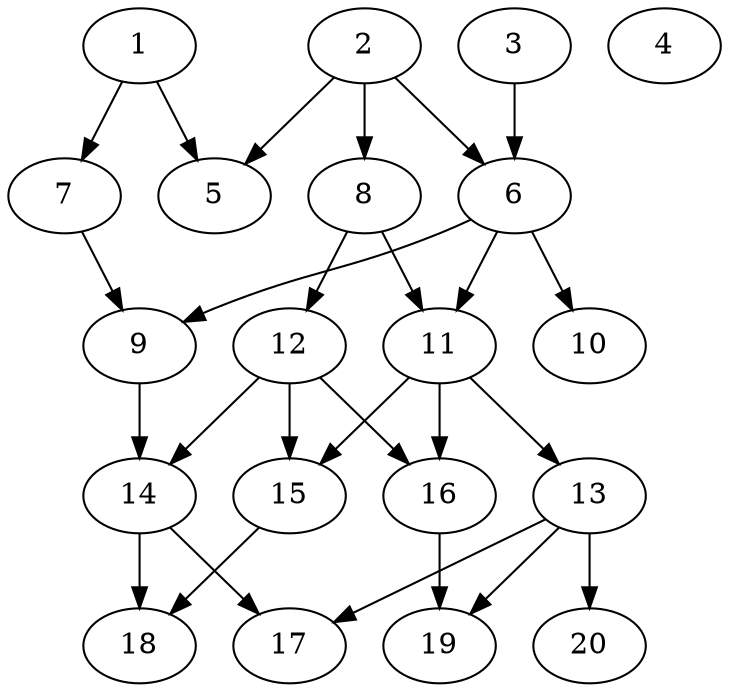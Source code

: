 // DAG automatically generated by daggen at Wed Jul 24 22:10:09 2019
// ./daggen --dot -n 20 --ccr 0.3 --fat 0.5 --regular 0.5 --density 0.5 --mindata 5242880 --maxdata 52428800 
digraph G {
  1 [size="58668373", alpha="0.13", expect_size="17600512"] 
  1 -> 5 [size ="17600512"]
  1 -> 7 [size ="17600512"]
  2 [size="90934613", alpha="0.00", expect_size="27280384"] 
  2 -> 5 [size ="27280384"]
  2 -> 6 [size ="27280384"]
  2 -> 8 [size ="27280384"]
  3 [size="69969920", alpha="0.08", expect_size="20990976"] 
  3 -> 6 [size ="20990976"]
  4 [size="131116373", alpha="0.14", expect_size="39334912"] 
  5 [size="150326613", alpha="0.20", expect_size="45097984"] 
  6 [size="50773333", alpha="0.13", expect_size="15232000"] 
  6 -> 9 [size ="15232000"]
  6 -> 10 [size ="15232000"]
  6 -> 11 [size ="15232000"]
  7 [size="84176213", alpha="0.16", expect_size="25252864"] 
  7 -> 9 [size ="25252864"]
  8 [size="130611200", alpha="0.12", expect_size="39183360"] 
  8 -> 11 [size ="39183360"]
  8 -> 12 [size ="39183360"]
  9 [size="169038507", alpha="0.07", expect_size="50711552"] 
  9 -> 14 [size ="50711552"]
  10 [size="98440533", alpha="0.00", expect_size="29532160"] 
  11 [size="81745920", alpha="0.10", expect_size="24523776"] 
  11 -> 13 [size ="24523776"]
  11 -> 15 [size ="24523776"]
  11 -> 16 [size ="24523776"]
  12 [size="30006613", alpha="0.13", expect_size="9001984"] 
  12 -> 14 [size ="9001984"]
  12 -> 15 [size ="9001984"]
  12 -> 16 [size ="9001984"]
  13 [size="30528853", alpha="0.16", expect_size="9158656"] 
  13 -> 17 [size ="9158656"]
  13 -> 19 [size ="9158656"]
  13 -> 20 [size ="9158656"]
  14 [size="93344427", alpha="0.00", expect_size="28003328"] 
  14 -> 17 [size ="28003328"]
  14 -> 18 [size ="28003328"]
  15 [size="47605760", alpha="0.11", expect_size="14281728"] 
  15 -> 18 [size ="14281728"]
  16 [size="44103680", alpha="0.18", expect_size="13231104"] 
  16 -> 19 [size ="13231104"]
  17 [size="149606400", alpha="0.15", expect_size="44881920"] 
  18 [size="121036800", alpha="0.03", expect_size="36311040"] 
  19 [size="59006293", alpha="0.04", expect_size="17701888"] 
  20 [size="112738987", alpha="0.17", expect_size="33821696"] 
}
